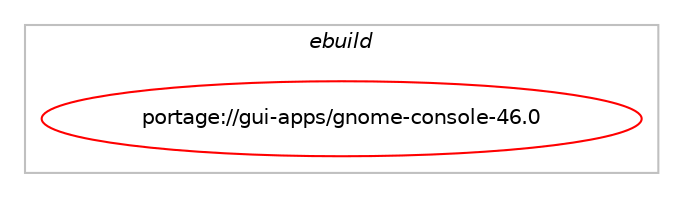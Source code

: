 digraph prolog {

# *************
# Graph options
# *************

newrank=true;
concentrate=true;
compound=true;
graph [rankdir=LR,fontname=Helvetica,fontsize=10,ranksep=1.5];#, ranksep=2.5, nodesep=0.2];
edge  [arrowhead=vee];
node  [fontname=Helvetica,fontsize=10];

# **********
# The ebuild
# **********

subgraph cluster_leftcol {
color=gray;
label=<<i>ebuild</i>>;
id [label="portage://gui-apps/gnome-console-46.0", color=red, width=4, href="../gui-apps/gnome-console-46.0.svg"];
}

# ****************
# The dependencies
# ****************

subgraph cluster_midcol {
color=gray;
label=<<i>dependencies</i>>;
subgraph cluster_compile {
fillcolor="#eeeeee";
style=filled;
label=<<i>compile</i>>;
# *** BEGIN UNKNOWN DEPENDENCY TYPE (TODO) ***
# id -> equal(package_dependency(portage://gui-apps/gnome-console-46.0,install,no,dev-libs,glib,greaterequal,[2.76,,,2.76],[slot(2)],[]))
# *** END UNKNOWN DEPENDENCY TYPE (TODO) ***

# *** BEGIN UNKNOWN DEPENDENCY TYPE (TODO) ***
# id -> equal(package_dependency(portage://gui-apps/gnome-console-46.0,install,no,dev-libs,libpcre2,greaterequal,[10.32,,,10.32],[slot(0),equal],[]))
# *** END UNKNOWN DEPENDENCY TYPE (TODO) ***

# *** BEGIN UNKNOWN DEPENDENCY TYPE (TODO) ***
# id -> equal(package_dependency(portage://gui-apps/gnome-console-46.0,install,no,gnome-base,gsettings-desktop-schemas,none,[,,],[],[]))
# *** END UNKNOWN DEPENDENCY TYPE (TODO) ***

# *** BEGIN UNKNOWN DEPENDENCY TYPE (TODO) ***
# id -> equal(package_dependency(portage://gui-apps/gnome-console-46.0,install,no,gnome-base,libgtop,none,[,,],[slot(2),equal],[]))
# *** END UNKNOWN DEPENDENCY TYPE (TODO) ***

# *** BEGIN UNKNOWN DEPENDENCY TYPE (TODO) ***
# id -> equal(package_dependency(portage://gui-apps/gnome-console-46.0,install,no,gui-libs,gtk,greaterequal,[4.12.2,,,4.12.2],[slot(4)],[]))
# *** END UNKNOWN DEPENDENCY TYPE (TODO) ***

# *** BEGIN UNKNOWN DEPENDENCY TYPE (TODO) ***
# id -> equal(package_dependency(portage://gui-apps/gnome-console-46.0,install,no,gui-libs,libadwaita,greaterequal,[1.4,,_alpha,1.4_alpha],[slot(1)],[]))
# *** END UNKNOWN DEPENDENCY TYPE (TODO) ***

# *** BEGIN UNKNOWN DEPENDENCY TYPE (TODO) ***
# id -> equal(package_dependency(portage://gui-apps/gnome-console-46.0,install,no,gui-libs,vte,greaterequal,[0.75.1,,,0.75.1],[slot(2.91-gtk4)],[]))
# *** END UNKNOWN DEPENDENCY TYPE (TODO) ***

# *** BEGIN UNKNOWN DEPENDENCY TYPE (TODO) ***
# id -> equal(package_dependency(portage://gui-apps/gnome-console-46.0,install,no,x11-libs,pango,none,[,,],[],[]))
# *** END UNKNOWN DEPENDENCY TYPE (TODO) ***

}
subgraph cluster_compileandrun {
fillcolor="#eeeeee";
style=filled;
label=<<i>compile and run</i>>;
}
subgraph cluster_run {
fillcolor="#eeeeee";
style=filled;
label=<<i>run</i>>;
# *** BEGIN UNKNOWN DEPENDENCY TYPE (TODO) ***
# id -> equal(package_dependency(portage://gui-apps/gnome-console-46.0,run,no,dev-libs,glib,greaterequal,[2.76,,,2.76],[slot(2)],[]))
# *** END UNKNOWN DEPENDENCY TYPE (TODO) ***

# *** BEGIN UNKNOWN DEPENDENCY TYPE (TODO) ***
# id -> equal(package_dependency(portage://gui-apps/gnome-console-46.0,run,no,dev-libs,libpcre2,greaterequal,[10.32,,,10.32],[slot(0),equal],[]))
# *** END UNKNOWN DEPENDENCY TYPE (TODO) ***

# *** BEGIN UNKNOWN DEPENDENCY TYPE (TODO) ***
# id -> equal(package_dependency(portage://gui-apps/gnome-console-46.0,run,no,gnome-base,gsettings-desktop-schemas,none,[,,],[],[]))
# *** END UNKNOWN DEPENDENCY TYPE (TODO) ***

# *** BEGIN UNKNOWN DEPENDENCY TYPE (TODO) ***
# id -> equal(package_dependency(portage://gui-apps/gnome-console-46.0,run,no,gnome-base,libgtop,none,[,,],[slot(2),equal],[]))
# *** END UNKNOWN DEPENDENCY TYPE (TODO) ***

# *** BEGIN UNKNOWN DEPENDENCY TYPE (TODO) ***
# id -> equal(package_dependency(portage://gui-apps/gnome-console-46.0,run,no,gui-libs,gtk,greaterequal,[4.12.2,,,4.12.2],[slot(4)],[]))
# *** END UNKNOWN DEPENDENCY TYPE (TODO) ***

# *** BEGIN UNKNOWN DEPENDENCY TYPE (TODO) ***
# id -> equal(package_dependency(portage://gui-apps/gnome-console-46.0,run,no,gui-libs,libadwaita,greaterequal,[1.4,,_alpha,1.4_alpha],[slot(1)],[]))
# *** END UNKNOWN DEPENDENCY TYPE (TODO) ***

# *** BEGIN UNKNOWN DEPENDENCY TYPE (TODO) ***
# id -> equal(package_dependency(portage://gui-apps/gnome-console-46.0,run,no,gui-libs,vte,greaterequal,[0.75.1,,,0.75.1],[slot(2.91-gtk4)],[]))
# *** END UNKNOWN DEPENDENCY TYPE (TODO) ***

# *** BEGIN UNKNOWN DEPENDENCY TYPE (TODO) ***
# id -> equal(package_dependency(portage://gui-apps/gnome-console-46.0,run,no,x11-libs,pango,none,[,,],[],[]))
# *** END UNKNOWN DEPENDENCY TYPE (TODO) ***

}
}

# **************
# The candidates
# **************

subgraph cluster_choices {
rank=same;
color=gray;
label=<<i>candidates</i>>;

}

}
